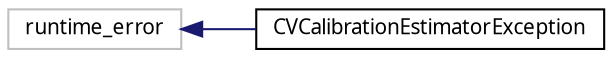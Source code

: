 digraph "Graphical Class Hierarchy"
{
 // LATEX_PDF_SIZE
  edge [fontname="Arial.ttf",fontsize="10",labelfontname="Arial.ttf",labelfontsize="10"];
  node [fontname="Arial.ttf",fontsize="10",shape=record];
  rankdir="LR";
  Node129 [label="runtime_error",height=0.2,width=0.4,color="grey75", fillcolor="white", style="filled",tooltip=" "];
  Node129 -> Node0 [dir="back",color="midnightblue",fontsize="10",style="solid",fontname="Arial.ttf"];
  Node0 [label="CVCalibrationEstimatorException",height=0.2,width=0.4,color="black", fillcolor="white", style="filled",URL="$class_c_v_calibration_estimator_exception.html",tooltip="special exception that informs about errors during calibration process"];
}
